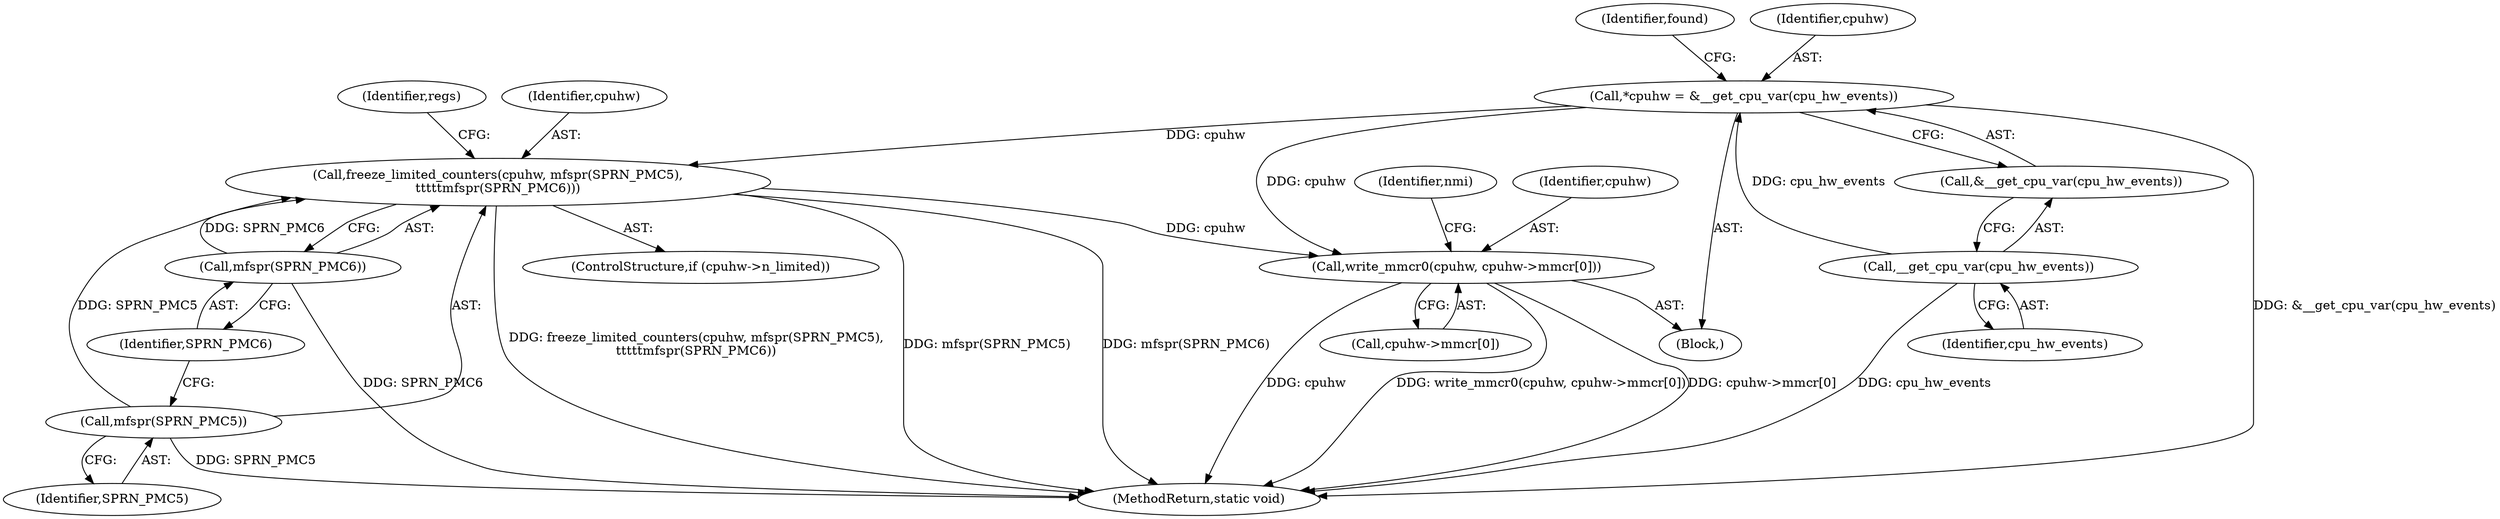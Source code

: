 digraph "0_linux_0837e3242c73566fc1c0196b4ec61779c25ffc93@API" {
"1000124" [label="(Call,freeze_limited_counters(cpuhw, mfspr(SPRN_PMC5),\n\t\t\t\t\tmfspr(SPRN_PMC6)))"];
"1000108" [label="(Call,*cpuhw = &__get_cpu_var(cpu_hw_events))"];
"1000111" [label="(Call,__get_cpu_var(cpu_hw_events))"];
"1000126" [label="(Call,mfspr(SPRN_PMC5))"];
"1000128" [label="(Call,mfspr(SPRN_PMC6))"];
"1000237" [label="(Call,write_mmcr0(cpuhw, cpuhw->mmcr[0]))"];
"1000128" [label="(Call,mfspr(SPRN_PMC6))"];
"1000105" [label="(Block,)"];
"1000125" [label="(Identifier,cpuhw)"];
"1000120" [label="(ControlStructure,if (cpuhw->n_limited))"];
"1000131" [label="(Identifier,regs)"];
"1000108" [label="(Call,*cpuhw = &__get_cpu_var(cpu_hw_events))"];
"1000239" [label="(Call,cpuhw->mmcr[0])"];
"1000245" [label="(Identifier,nmi)"];
"1000124" [label="(Call,freeze_limited_counters(cpuhw, mfspr(SPRN_PMC5),\n\t\t\t\t\tmfspr(SPRN_PMC6)))"];
"1000126" [label="(Call,mfspr(SPRN_PMC5))"];
"1000237" [label="(Call,write_mmcr0(cpuhw, cpuhw->mmcr[0]))"];
"1000110" [label="(Call,&__get_cpu_var(cpu_hw_events))"];
"1000112" [label="(Identifier,cpu_hw_events)"];
"1000129" [label="(Identifier,SPRN_PMC6)"];
"1000127" [label="(Identifier,SPRN_PMC5)"];
"1000117" [label="(Identifier,found)"];
"1000111" [label="(Call,__get_cpu_var(cpu_hw_events))"];
"1000249" [label="(MethodReturn,static void)"];
"1000109" [label="(Identifier,cpuhw)"];
"1000238" [label="(Identifier,cpuhw)"];
"1000124" -> "1000120"  [label="AST: "];
"1000124" -> "1000128"  [label="CFG: "];
"1000125" -> "1000124"  [label="AST: "];
"1000126" -> "1000124"  [label="AST: "];
"1000128" -> "1000124"  [label="AST: "];
"1000131" -> "1000124"  [label="CFG: "];
"1000124" -> "1000249"  [label="DDG: freeze_limited_counters(cpuhw, mfspr(SPRN_PMC5),\n\t\t\t\t\tmfspr(SPRN_PMC6))"];
"1000124" -> "1000249"  [label="DDG: mfspr(SPRN_PMC5)"];
"1000124" -> "1000249"  [label="DDG: mfspr(SPRN_PMC6)"];
"1000108" -> "1000124"  [label="DDG: cpuhw"];
"1000126" -> "1000124"  [label="DDG: SPRN_PMC5"];
"1000128" -> "1000124"  [label="DDG: SPRN_PMC6"];
"1000124" -> "1000237"  [label="DDG: cpuhw"];
"1000108" -> "1000105"  [label="AST: "];
"1000108" -> "1000110"  [label="CFG: "];
"1000109" -> "1000108"  [label="AST: "];
"1000110" -> "1000108"  [label="AST: "];
"1000117" -> "1000108"  [label="CFG: "];
"1000108" -> "1000249"  [label="DDG: &__get_cpu_var(cpu_hw_events)"];
"1000111" -> "1000108"  [label="DDG: cpu_hw_events"];
"1000108" -> "1000237"  [label="DDG: cpuhw"];
"1000111" -> "1000110"  [label="AST: "];
"1000111" -> "1000112"  [label="CFG: "];
"1000112" -> "1000111"  [label="AST: "];
"1000110" -> "1000111"  [label="CFG: "];
"1000111" -> "1000249"  [label="DDG: cpu_hw_events"];
"1000126" -> "1000127"  [label="CFG: "];
"1000127" -> "1000126"  [label="AST: "];
"1000129" -> "1000126"  [label="CFG: "];
"1000126" -> "1000249"  [label="DDG: SPRN_PMC5"];
"1000128" -> "1000129"  [label="CFG: "];
"1000129" -> "1000128"  [label="AST: "];
"1000128" -> "1000249"  [label="DDG: SPRN_PMC6"];
"1000237" -> "1000105"  [label="AST: "];
"1000237" -> "1000239"  [label="CFG: "];
"1000238" -> "1000237"  [label="AST: "];
"1000239" -> "1000237"  [label="AST: "];
"1000245" -> "1000237"  [label="CFG: "];
"1000237" -> "1000249"  [label="DDG: write_mmcr0(cpuhw, cpuhw->mmcr[0])"];
"1000237" -> "1000249"  [label="DDG: cpuhw->mmcr[0]"];
"1000237" -> "1000249"  [label="DDG: cpuhw"];
}
